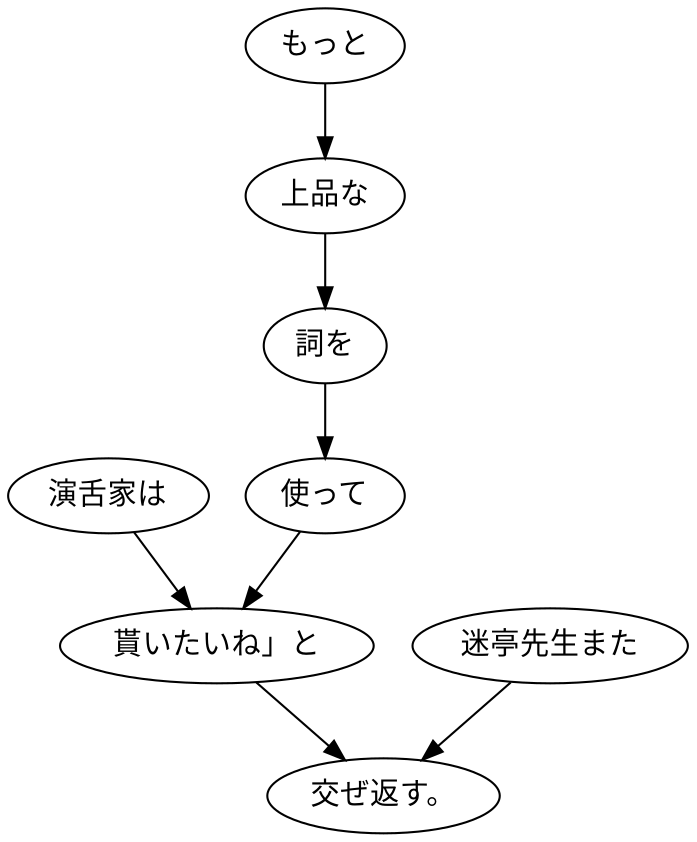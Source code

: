 digraph graph1495 {
	node0 [label="演舌家は"];
	node1 [label="もっと"];
	node2 [label="上品な"];
	node3 [label="詞を"];
	node4 [label="使って"];
	node5 [label="貰いたいね」と"];
	node6 [label="迷亭先生また"];
	node7 [label="交ぜ返す。"];
	node0 -> node5;
	node1 -> node2;
	node2 -> node3;
	node3 -> node4;
	node4 -> node5;
	node5 -> node7;
	node6 -> node7;
}
